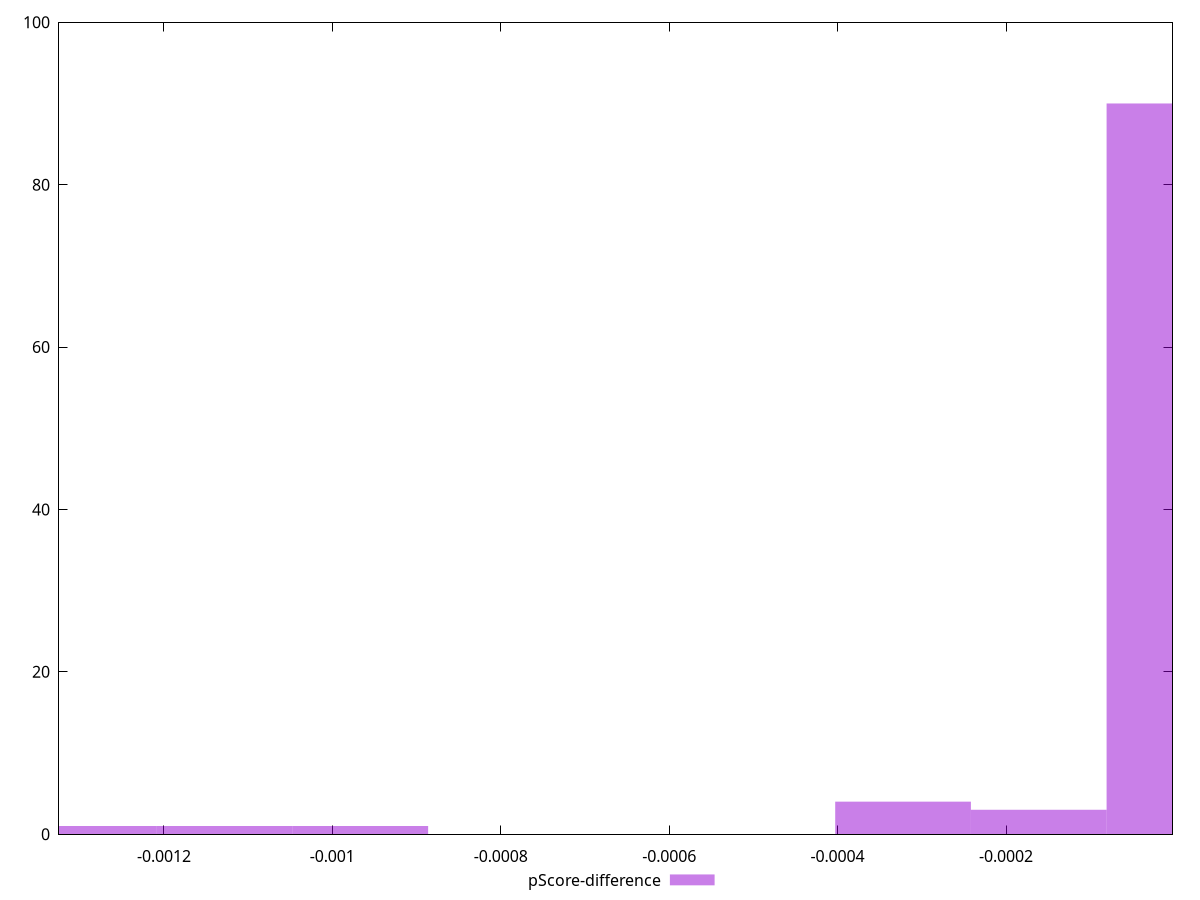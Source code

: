 reset

$pScoreDifference <<EOF
-0.00016112826765491095 3
0 90
-0.0012890261412392876 1
-0.0003222565353098219 4
-0.0009667696059294657 1
-0.0011278978735843766 1
EOF

set key outside below
set boxwidth 0.00016112826765491095
set xrange [-0.0013245473002636565:-0.000002296340276486397]
set yrange [0:100]
set trange [0:100]
set style fill transparent solid 0.5 noborder
set terminal svg size 640, 490 enhanced background rgb 'white'
set output "report_00019_2021-02-10T18-14-37.922Z//mainthread-work-breakdown/samples/pages+cached+noadtech+nomedia+nocss/pScore-difference/histogram.svg"

plot $pScoreDifference title "pScore-difference" with boxes

reset
